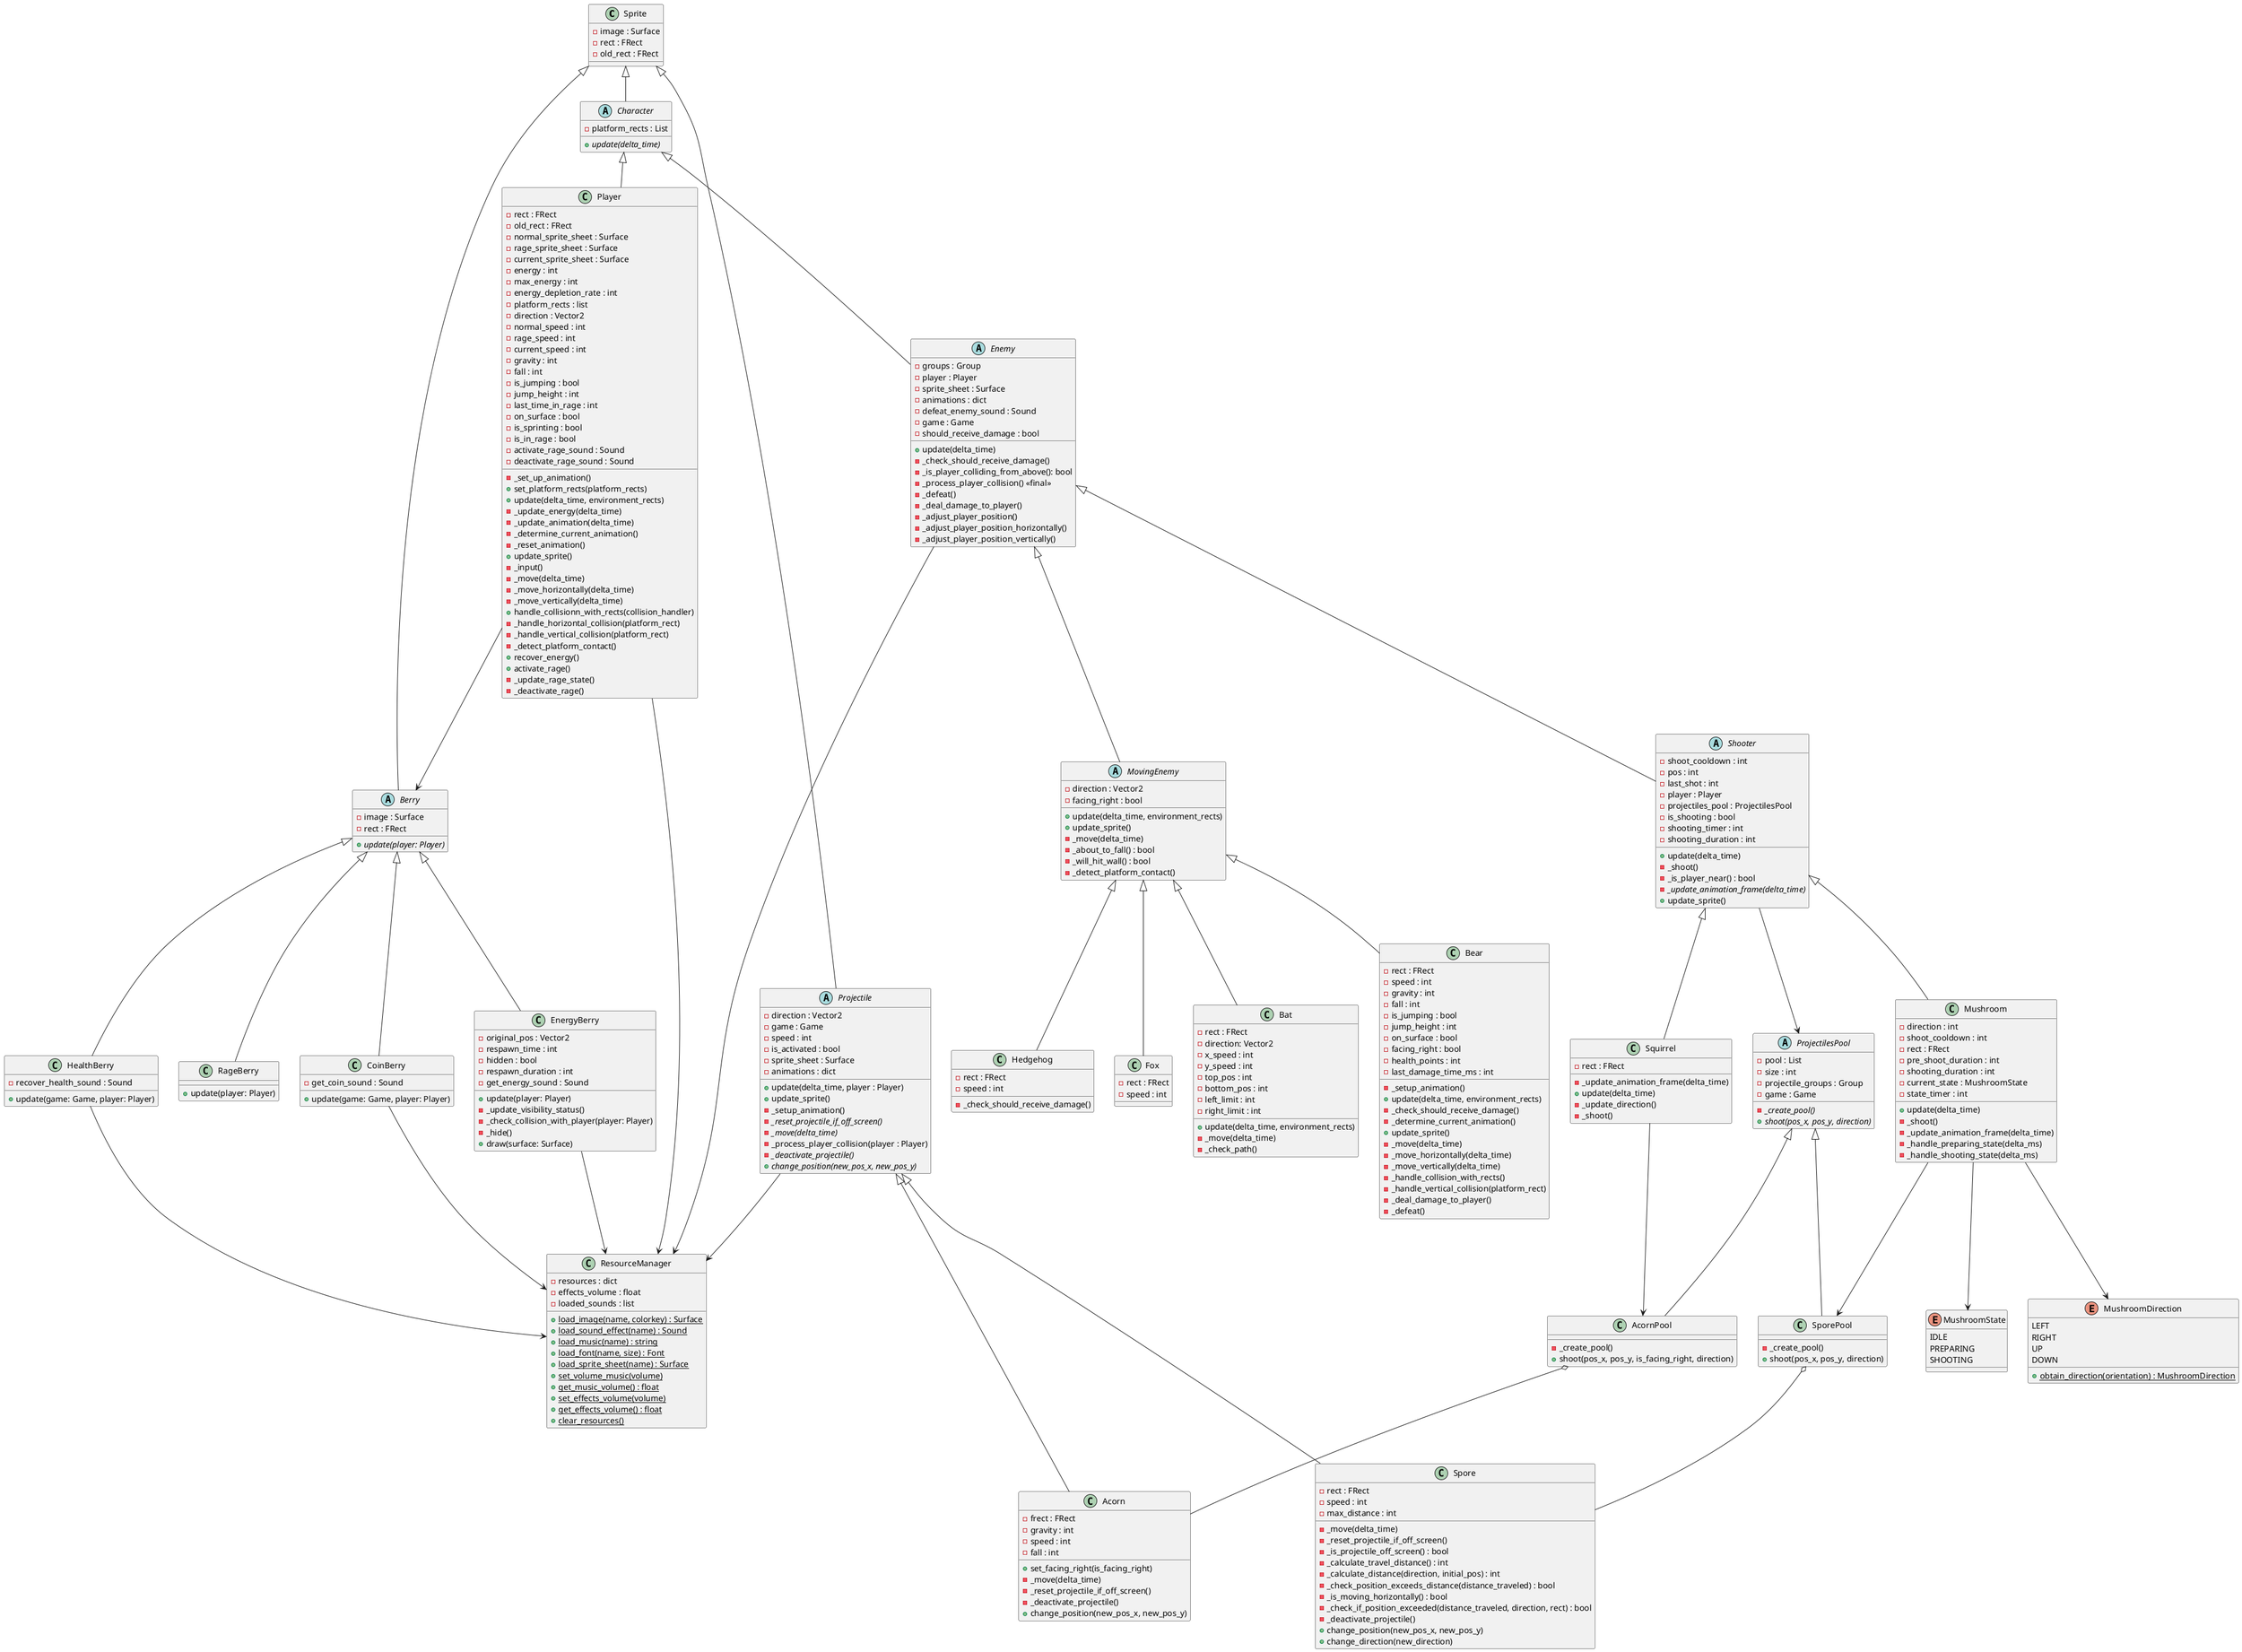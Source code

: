 @startuml Class Diagram Sprite

class Sprite {
    - image : Surface
    - rect : FRect
    - old_rect : FRect
}

abstract class Berry {
    - image : Surface
    - rect : FRect
    + update(player: Player) {abstract}
}

class CoinBerry {
    - get_coin_sound : Sound
    + update(game: Game, player: Player)
}

class EnergyBerry {
    - original_pos : Vector2
    - respawn_time : int
    - hidden : bool 
    - respawn_duration : int
    - get_energy_sound : Sound
    + update(player: Player)
    - _update_visibility_status()
    - _check_collision_with_player(player: Player)
    - _hide()
    + draw(surface: Surface)
}

class HealthBerry {
    - recover_health_sound : Sound
    + update(game: Game, player: Player)
}

class RageBerry {
    + update(player: Player)
}

abstract class Projectile {
    - direction : Vector2
    - game : Game
    - speed : int
    - is_activated : bool
    - sprite_sheet : Surface
    - animations : dict
    + update(delta_time, player : Player)
    + update_sprite()
    - _setup_animation()
    - _reset_projectile_if_off_screen() {abstract}
    - _move(delta_time)  {abstract}
    - _process_player_collision(player : Player)
    - _deactivate_projectile() {abstract}
    + change_position(new_pos_x, new_pos_y) {abstract}
}

class Spore {
    - rect : FRect
    - speed : int
    - max_distance : int
    - _move(delta_time)
    - _reset_projectile_if_off_screen()
    - _is_projectile_off_screen() : bool
    - _calculate_travel_distance() : int
    - _calculate_distance(direction, initial_pos) : int
    - _check_position_exceeds_distance(distance_traveled) : bool
    - _is_moving_horizontally() : bool
    - _check_if_position_exceeded(distance_traveled, direction, rect) : bool
    - _deactivate_projectile()
    + change_position(new_pos_x, new_pos_y)
    + change_direction(new_direction)
}

class Acorn{
    - frect : FRect
    - gravity : int
    - speed : int
    - fall : int
    + set_facing_right(is_facing_right)
    - _move(delta_time)
    - _reset_projectile_if_off_screen()
    - _deactivate_projectile()
    + change_position(new_pos_x, new_pos_y)
}

abstract class ProjectilesPool {
    - pool : List
    - size : int
    - projectile_groups : Group
    - game : Game
    - _create_pool() {abstract}
    + shoot(pos_x, pos_y, direction) {abstract}
}

class AcornPool {
    - _create_pool()
    + shoot(pos_x, pos_y, is_facing_right, direction)
}

class SporePool {
    - _create_pool()
    + shoot(pos_x, pos_y, direction)
}

abstract class Character {
    - platform_rects : List
    + update(delta_time) {abstract}
}

class Player {
    - rect : FRect
    - old_rect : FRect
    - normal_sprite_sheet : Surface
    - rage_sprite_sheet : Surface
    - current_sprite_sheet : Surface
    - energy : int
    - max_energy : int
    - energy_depletion_rate : int
    - platform_rects : list
    - direction : Vector2
    - normal_speed : int
    - rage_speed : int
    - current_speed : int
    - gravity : int
    - fall : int
    - is_jumping : bool
    - jump_height : int
    - last_time_in_rage : int
    - on_surface : bool
    - is_sprinting : bool
    - is_in_rage : bool
    - activate_rage_sound : Sound
    - deactivate_rage_sound : Sound
    - _set_up_animation()
    + set_platform_rects(platform_rects)
    + update(delta_time, environment_rects)
    - _update_energy(delta_time)
    - _update_animation(delta_time)
    - _determine_current_animation()
    - _reset_animation()
    + update_sprite()
    - _input()
    - _move(delta_time)
    - _move_horizontally(delta_time)
    - _move_vertically(delta_time)
    + handle_collisionn_with_rects(collision_handler)
    - _handle_horizontal_collision(platform_rect)
    - _handle_vertical_collision(platform_rect)
    - _detect_platform_contact()
    + recover_energy()
    + activate_rage()
    - _update_rage_state()
    - _deactivate_rage()
}

abstract class Enemy {
    - groups : Group
    - player : Player
    - sprite_sheet : Surface
    - animations : dict
    - defeat_enemy_sound : Sound
    - game : Game
    - should_receive_damage : bool
    + update(delta_time)
    - _check_should_receive_damage()
    - _is_player_colliding_from_above(): bool
    - _process_player_collision() <<final>>
    - _defeat()
    - _deal_damage_to_player()
    - _adjust_player_position()
    - _adjust_player_position_horizontally()
    - _adjust_player_position_vertically()
}

abstract class MovingEnemy {
    - direction : Vector2
    - facing_right : bool
    + update(delta_time, environment_rects)
    + update_sprite()
    - _move(delta_time)
    - _about_to_fall() : bool
    - _will_hit_wall() : bool
    - _detect_platform_contact()
}

class Hedgehog {
    - rect : FRect
    - speed : int
    - _check_should_receive_damage()
}

class Fox {
    - rect : FRect
    - speed : int
}

class Bat {
    - rect : FRect
    - direction: Vector2
    - x_speed : int
    - y_speed : int
    - top_pos : int
    - bottom_pos : int
    - left_limit : int
    - right_limit : int
    + update(delta_time, environment_rects)
    - _move(delta_time)
    - _check_path()
}

class Bear {
    - rect : FRect
    - speed : int
    - gravity : int 
    - fall : int 
    - is_jumping : bool
    - jump_height : int
    - on_surface : bool
    - facing_right : bool
    - health_points : int
    - last_damage_time_ms : int 
    - _setup_animation()
    + update(delta_time, environment_rects)
    - _check_should_receive_damage()
    - _determine_current_animation()
    + update_sprite()
    - _move(delta_time)
    - _move_horizontally(delta_time)
    - _move_vertically(delta_time)
    - _handle_collision_with_rects()
    - _handle_vertical_collision(platform_rect)
    - _deal_damage_to_player()
    - _defeat()
}

abstract class Shooter {
    - shoot_cooldown : int
    - pos : int
    - last_shot : int
    - player : Player
    - projectiles_pool : ProjectilesPool
    - is_shooting : bool
    - shooting_timer : int
    - shooting_duration : int
    + update(delta_time)
    - _shoot() 
    - _is_player_near() : bool
    - _update_animation_frame(delta_time) {abstract}
    + update_sprite()
}

class Squirrel {
    - rect : FRect
    - _update_animation_frame(delta_time)
    + update(delta_time)
    - _update_direction()
    - _shoot()
}

class Mushroom {
    - direction : int
    - shoot_cooldown : int
    - rect : FRect
    - pre_shoot_duration : int
    - shooting_duration : int
    - current_state : MushroomState
    - state_timer : int
    + update(delta_time)
    - _shoot()
    - _update_animation_frame(delta_time)
    - _handle_preparing_state(delta_ms)
    - _handle_shooting_state(delta_ms)
}

enum MushroomDirection {
    LEFT 
    RIGHT 
    UP 
    DOWN
    + {static} obtain_direction(orientation) : MushroomDirection
}

enum MushroomState {
    IDLE
    PREPARING
    SHOOTING
}

class ResourceManager {
    - resources : dict
    - effects_volume : float
    - loaded_sounds : list
    + {static} load_image(name, colorkey) : Surface
    + {static} load_sound_effect(name) : Sound
    + {static} load_music(name) : string
    + {static} load_font(name, size) : Font
    + {static} load_sprite_sheet(name) : Surface
    + {static} set_volume_music(volume)
    + {static} get_music_volume() : float
    + {static} set_effects_volume(volume)
    + {static} get_effects_volume() : float
    + {static} clear_resources()
}

' Berries:
Sprite <|-- Berry
Berry <|-- CoinBerry
CoinBerry --> ResourceManager
Berry <|-- EnergyBerry
EnergyBerry --> ResourceManager
Berry <|-- HealthBerry
HealthBerry --> ResourceManager
Berry <|-- RageBerry
' Player:
Sprite <|-- Character
Character <|-- Player
Player --> ResourceManager
Player --> Berry
' Enemy:
Character <|-- Enemy
Enemy --> ResourceManager

Enemy <|-- MovingEnemy
Enemy <|-- Shooter

MovingEnemy <|-- Hedgehog
MovingEnemy <|-- Fox
MovingEnemy <|-- Bat
MovingEnemy <|-- Bear

Shooter <|-- Squirrel
Shooter <|-- Mushroom
Shooter --> ProjectilesPool
Squirrel --> AcornPool
Mushroom --> MushroomDirection
Mushroom --> MushroomState
Mushroom --> SporePool
' Projectiles:
Sprite <|-- Projectile
Projectile --> ResourceManager
Projectile <|-- Spore
Projectile <|-- Acorn

ProjectilesPool <|-- SporePool
ProjectilesPool <|-- AcornPool

SporePool o-- Spore
AcornPool o-- Acorn

@enduml